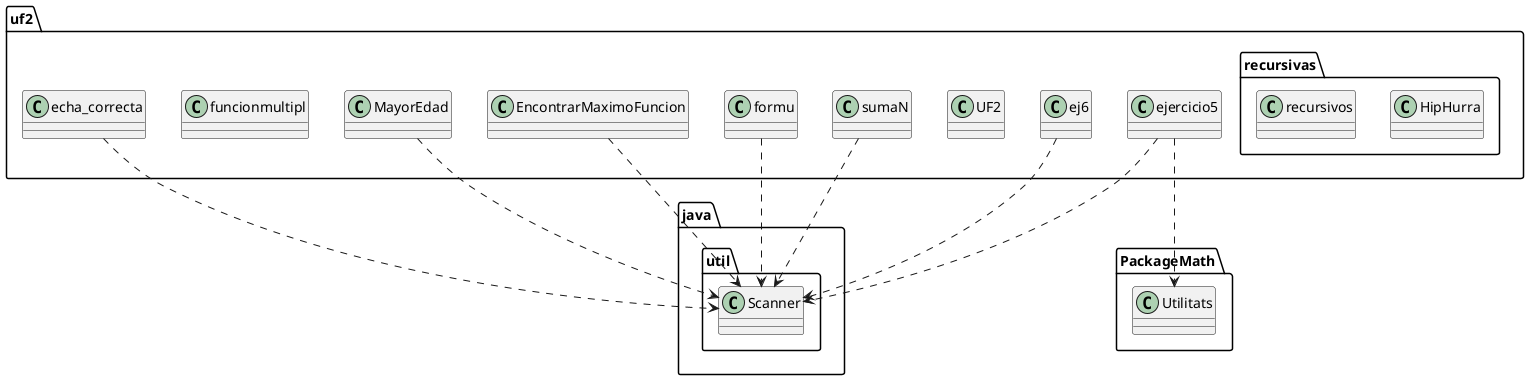 @startuml
class PackageMath.Utilitats
class java.util.Scanner
class uf2.EncontrarMaximoFuncion
class uf2.MayorEdad
class uf2.UF2
class uf2.echa_correcta
class uf2.ej6
class uf2.ejercicio5
class uf2.formu
class uf2.funcionmultipl
class uf2.recursivas.HipHurra
class uf2.recursivas.recursivos
class uf2.sumaN
uf2.EncontrarMaximoFuncion ..> java.util.Scanner
uf2.MayorEdad ..> java.util.Scanner
uf2.echa_correcta ..> java.util.Scanner
uf2.ej6 ..> java.util.Scanner
uf2.ejercicio5 ..> PackageMath.Utilitats
uf2.ejercicio5 ..> java.util.Scanner
uf2.formu ..> java.util.Scanner
uf2.sumaN ..> java.util.Scanner
@enduml